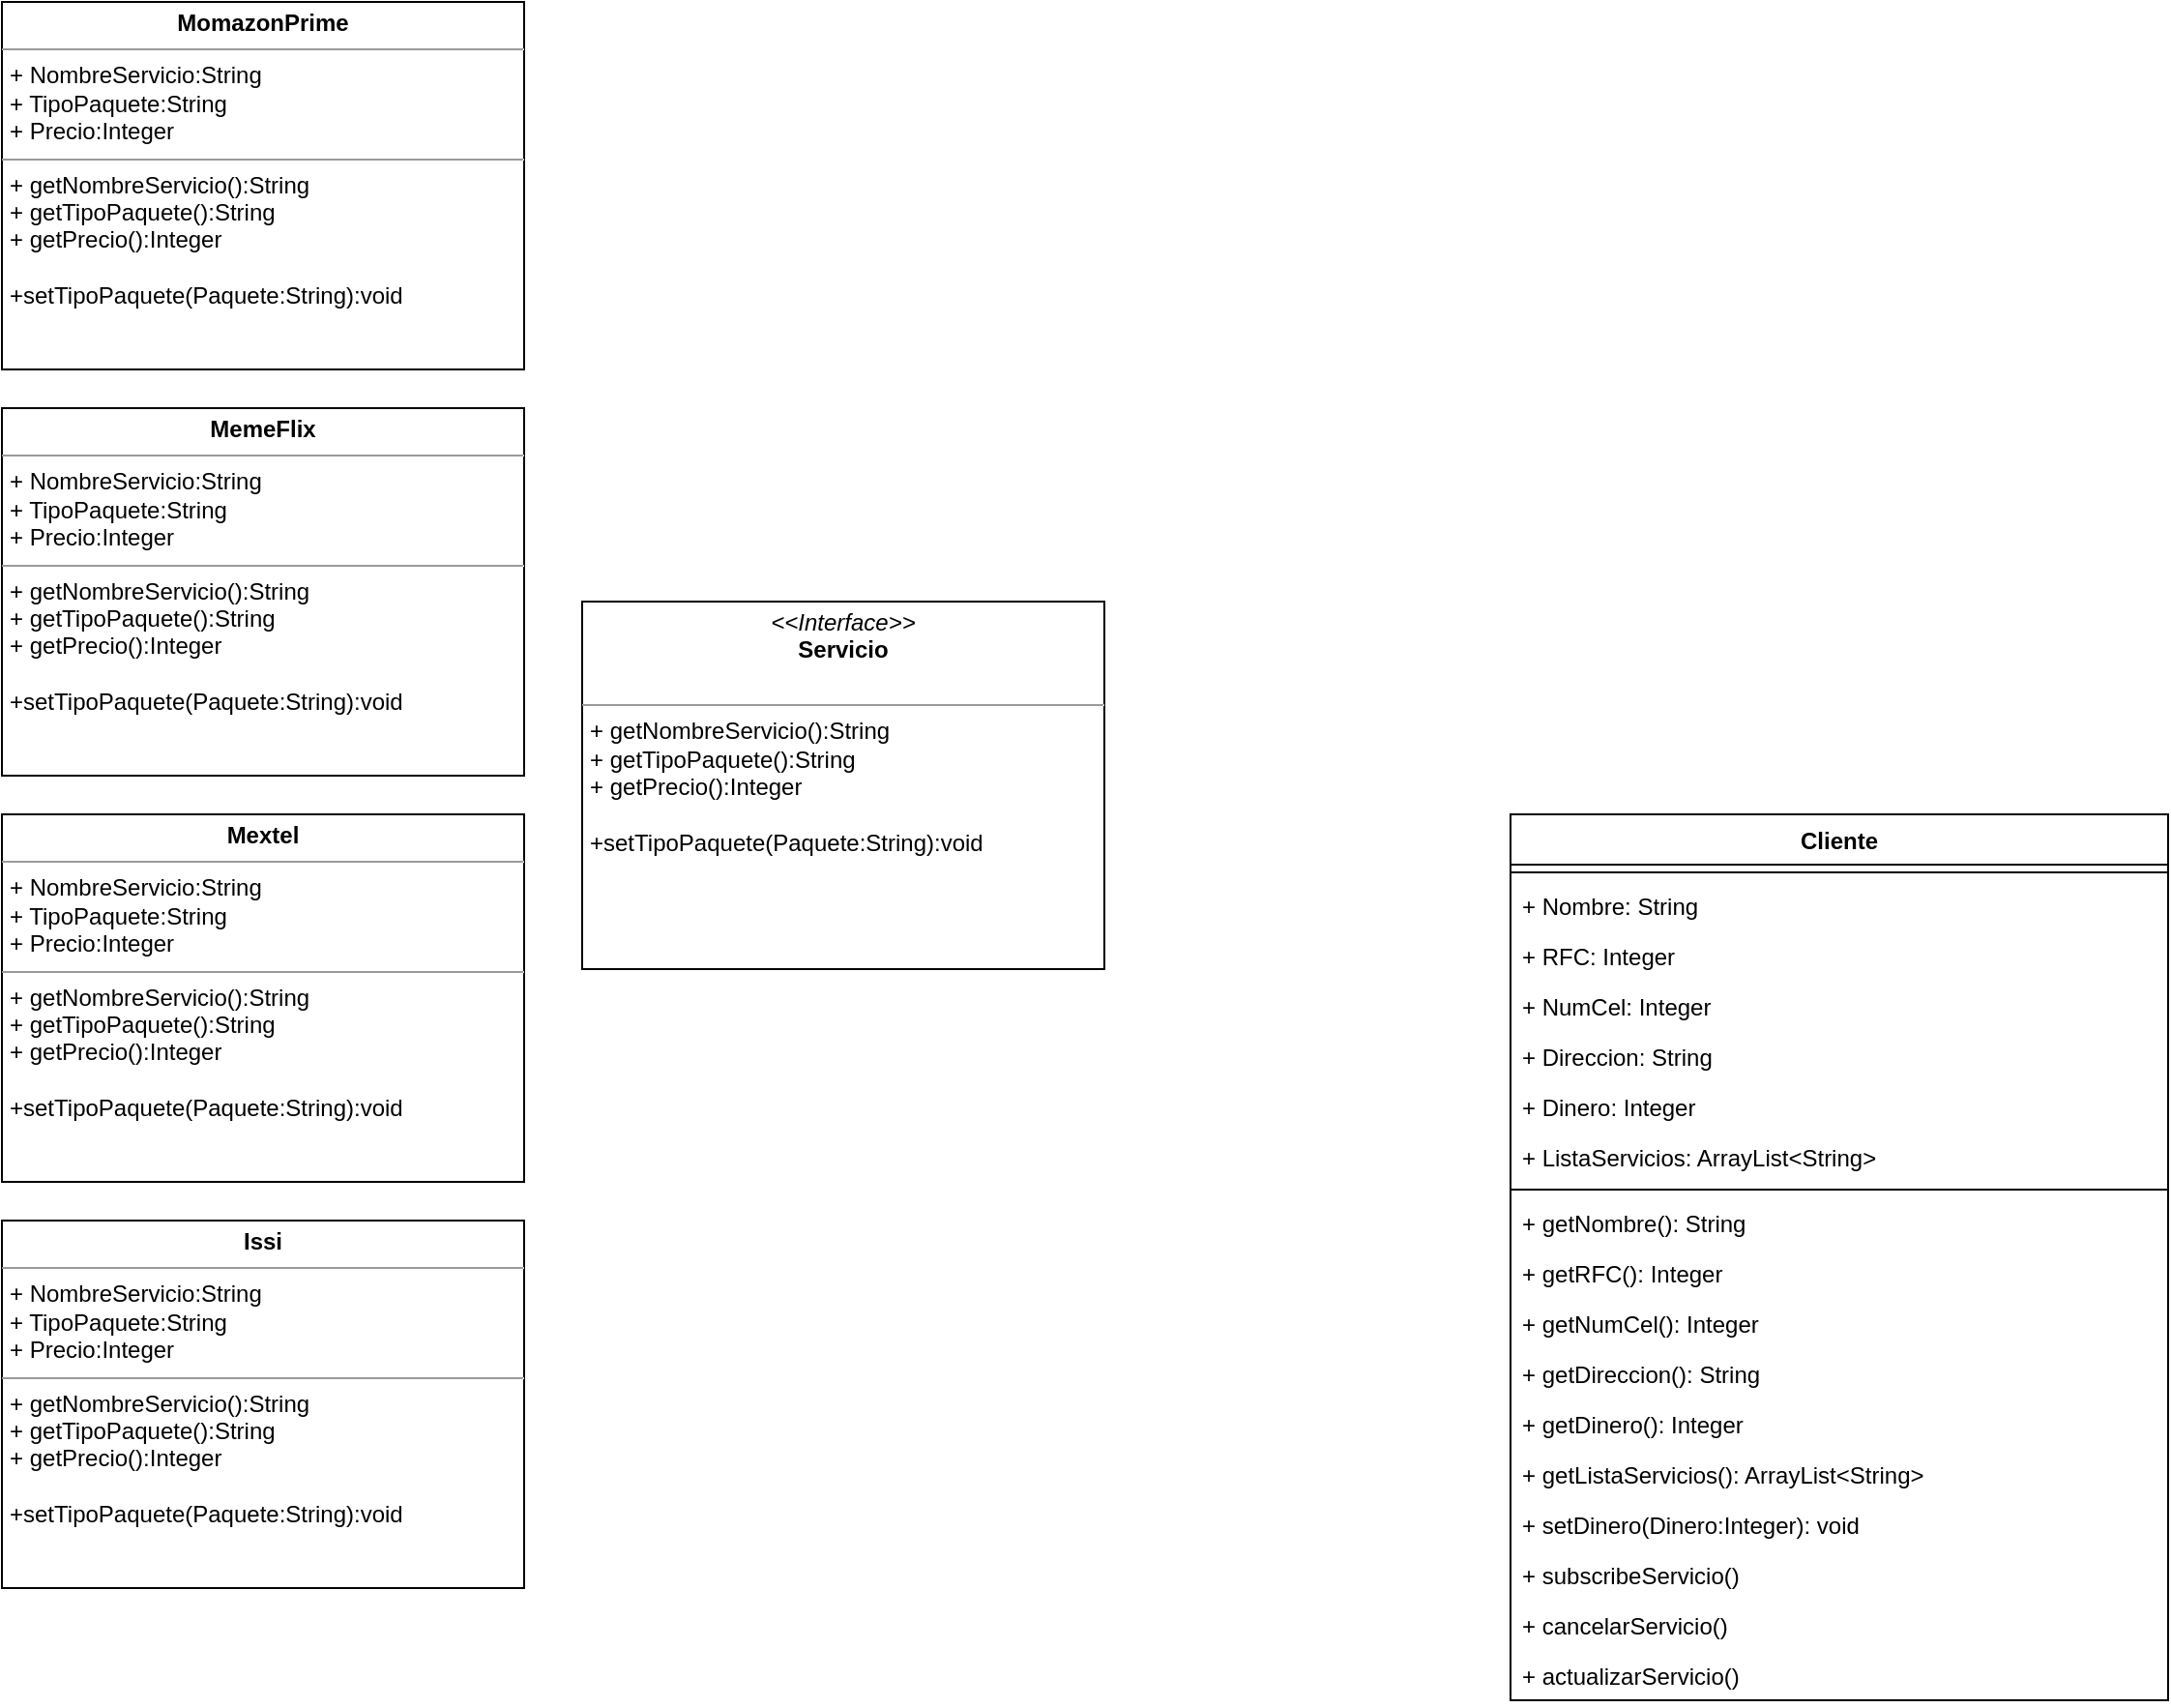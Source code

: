 <mxfile version="14.6.13" type="device"><diagram id="C5RBs43oDa-KdzZeNtuy" name="Page-1"><mxGraphModel dx="1104" dy="893" grid="1" gridSize="10" guides="1" tooltips="1" connect="1" arrows="1" fold="1" page="1" pageScale="1" pageWidth="1600" pageHeight="900" math="0" shadow="0"><root><mxCell id="WIyWlLk6GJQsqaUBKTNV-0"/><mxCell id="WIyWlLk6GJQsqaUBKTNV-1" parent="WIyWlLk6GJQsqaUBKTNV-0"/><mxCell id="UXCm-4X5yz27VtnA_vT_-14" value="&lt;p style=&quot;margin: 0px ; margin-top: 4px ; text-align: center&quot;&gt;&lt;i&gt;&amp;lt;&amp;lt;Interface&amp;gt;&amp;gt;&lt;/i&gt;&lt;br&gt;&lt;b&gt;Servicio&lt;/b&gt;&lt;/p&gt;&lt;p style=&quot;margin: 0px ; margin-left: 4px&quot;&gt;&lt;br&gt;&lt;/p&gt;&lt;hr size=&quot;1&quot;&gt;&lt;p style=&quot;margin: 0px ; margin-left: 4px&quot;&gt;+ getNombreServicio():String&lt;/p&gt;&lt;p style=&quot;margin: 0px ; margin-left: 4px&quot;&gt;+ getTipoPaquete():String&lt;/p&gt;&lt;p style=&quot;margin: 0px ; margin-left: 4px&quot;&gt;+ getPrecio():Integer&lt;/p&gt;&lt;p style=&quot;margin: 0px ; margin-left: 4px&quot;&gt;&lt;br&gt;&lt;/p&gt;&lt;p style=&quot;margin: 0px ; margin-left: 4px&quot;&gt;+setTipoPaquete(Paquete:String):void&lt;/p&gt;&lt;p style=&quot;margin: 0px ; margin-left: 4px&quot;&gt;&lt;br&gt;&lt;/p&gt;" style="verticalAlign=top;align=left;overflow=fill;fontSize=12;fontFamily=Helvetica;html=1;" vertex="1" parent="WIyWlLk6GJQsqaUBKTNV-1"><mxGeometry x="320" y="340" width="270" height="190" as="geometry"/></mxCell><mxCell id="UXCm-4X5yz27VtnA_vT_-15" value="Cliente" style="swimlane;fontStyle=1;align=center;verticalAlign=top;childLayout=stackLayout;horizontal=1;startSize=26;horizontalStack=0;resizeParent=1;resizeParentMax=0;resizeLast=0;collapsible=1;marginBottom=0;" vertex="1" parent="WIyWlLk6GJQsqaUBKTNV-1"><mxGeometry x="800" y="450" width="340" height="458" as="geometry"/></mxCell><mxCell id="UXCm-4X5yz27VtnA_vT_-17" value="" style="line;strokeWidth=1;fillColor=none;align=left;verticalAlign=middle;spacingTop=-1;spacingLeft=3;spacingRight=3;rotatable=0;labelPosition=right;points=[];portConstraint=eastwest;" vertex="1" parent="UXCm-4X5yz27VtnA_vT_-15"><mxGeometry y="26" width="340" height="8" as="geometry"/></mxCell><mxCell id="UXCm-4X5yz27VtnA_vT_-16" value="+ Nombre: String" style="text;strokeColor=none;fillColor=none;align=left;verticalAlign=top;spacingLeft=4;spacingRight=4;overflow=hidden;rotatable=0;points=[[0,0.5],[1,0.5]];portConstraint=eastwest;" vertex="1" parent="UXCm-4X5yz27VtnA_vT_-15"><mxGeometry y="34" width="340" height="26" as="geometry"/></mxCell><mxCell id="UXCm-4X5yz27VtnA_vT_-19" value="+ RFC: Integer" style="text;strokeColor=none;fillColor=none;align=left;verticalAlign=top;spacingLeft=4;spacingRight=4;overflow=hidden;rotatable=0;points=[[0,0.5],[1,0.5]];portConstraint=eastwest;" vertex="1" parent="UXCm-4X5yz27VtnA_vT_-15"><mxGeometry y="60" width="340" height="26" as="geometry"/></mxCell><mxCell id="UXCm-4X5yz27VtnA_vT_-20" value="+ NumCel: Integer" style="text;strokeColor=none;fillColor=none;align=left;verticalAlign=top;spacingLeft=4;spacingRight=4;overflow=hidden;rotatable=0;points=[[0,0.5],[1,0.5]];portConstraint=eastwest;" vertex="1" parent="UXCm-4X5yz27VtnA_vT_-15"><mxGeometry y="86" width="340" height="26" as="geometry"/></mxCell><mxCell id="UXCm-4X5yz27VtnA_vT_-21" value="+ Direccion: String" style="text;strokeColor=none;fillColor=none;align=left;verticalAlign=top;spacingLeft=4;spacingRight=4;overflow=hidden;rotatable=0;points=[[0,0.5],[1,0.5]];portConstraint=eastwest;" vertex="1" parent="UXCm-4X5yz27VtnA_vT_-15"><mxGeometry y="112" width="340" height="26" as="geometry"/></mxCell><mxCell id="UXCm-4X5yz27VtnA_vT_-22" value="+ Dinero: Integer" style="text;strokeColor=none;fillColor=none;align=left;verticalAlign=top;spacingLeft=4;spacingRight=4;overflow=hidden;rotatable=0;points=[[0,0.5],[1,0.5]];portConstraint=eastwest;" vertex="1" parent="UXCm-4X5yz27VtnA_vT_-15"><mxGeometry y="138" width="340" height="26" as="geometry"/></mxCell><mxCell id="UXCm-4X5yz27VtnA_vT_-23" value="+ ListaServicios: ArrayList&lt;String&gt;" style="text;strokeColor=none;fillColor=none;align=left;verticalAlign=top;spacingLeft=4;spacingRight=4;overflow=hidden;rotatable=0;points=[[0,0.5],[1,0.5]];portConstraint=eastwest;" vertex="1" parent="UXCm-4X5yz27VtnA_vT_-15"><mxGeometry y="164" width="340" height="26" as="geometry"/></mxCell><mxCell id="UXCm-4X5yz27VtnA_vT_-26" value="" style="line;strokeWidth=1;fillColor=none;align=left;verticalAlign=middle;spacingTop=-1;spacingLeft=3;spacingRight=3;rotatable=0;labelPosition=right;points=[];portConstraint=eastwest;" vertex="1" parent="UXCm-4X5yz27VtnA_vT_-15"><mxGeometry y="190" width="340" height="8" as="geometry"/></mxCell><mxCell id="UXCm-4X5yz27VtnA_vT_-18" value="+ getNombre(): String" style="text;strokeColor=none;fillColor=none;align=left;verticalAlign=top;spacingLeft=4;spacingRight=4;overflow=hidden;rotatable=0;points=[[0,0.5],[1,0.5]];portConstraint=eastwest;" vertex="1" parent="UXCm-4X5yz27VtnA_vT_-15"><mxGeometry y="198" width="340" height="26" as="geometry"/></mxCell><mxCell id="UXCm-4X5yz27VtnA_vT_-28" value="+ getRFC(): Integer" style="text;strokeColor=none;fillColor=none;align=left;verticalAlign=top;spacingLeft=4;spacingRight=4;overflow=hidden;rotatable=0;points=[[0,0.5],[1,0.5]];portConstraint=eastwest;" vertex="1" parent="UXCm-4X5yz27VtnA_vT_-15"><mxGeometry y="224" width="340" height="26" as="geometry"/></mxCell><mxCell id="UXCm-4X5yz27VtnA_vT_-29" value="+ getNumCel(): Integer" style="text;strokeColor=none;fillColor=none;align=left;verticalAlign=top;spacingLeft=4;spacingRight=4;overflow=hidden;rotatable=0;points=[[0,0.5],[1,0.5]];portConstraint=eastwest;" vertex="1" parent="UXCm-4X5yz27VtnA_vT_-15"><mxGeometry y="250" width="340" height="26" as="geometry"/></mxCell><mxCell id="UXCm-4X5yz27VtnA_vT_-30" value="+ getDireccion(): String" style="text;strokeColor=none;fillColor=none;align=left;verticalAlign=top;spacingLeft=4;spacingRight=4;overflow=hidden;rotatable=0;points=[[0,0.5],[1,0.5]];portConstraint=eastwest;" vertex="1" parent="UXCm-4X5yz27VtnA_vT_-15"><mxGeometry y="276" width="340" height="26" as="geometry"/></mxCell><mxCell id="UXCm-4X5yz27VtnA_vT_-31" value="+ getDinero(): Integer" style="text;strokeColor=none;fillColor=none;align=left;verticalAlign=top;spacingLeft=4;spacingRight=4;overflow=hidden;rotatable=0;points=[[0,0.5],[1,0.5]];portConstraint=eastwest;" vertex="1" parent="UXCm-4X5yz27VtnA_vT_-15"><mxGeometry y="302" width="340" height="26" as="geometry"/></mxCell><mxCell id="UXCm-4X5yz27VtnA_vT_-32" value="+ getListaServicios(): ArrayList&lt;String&gt;" style="text;strokeColor=none;fillColor=none;align=left;verticalAlign=top;spacingLeft=4;spacingRight=4;overflow=hidden;rotatable=0;points=[[0,0.5],[1,0.5]];portConstraint=eastwest;" vertex="1" parent="UXCm-4X5yz27VtnA_vT_-15"><mxGeometry y="328" width="340" height="26" as="geometry"/></mxCell><mxCell id="UXCm-4X5yz27VtnA_vT_-34" value="+ setDinero(Dinero:Integer): void" style="text;strokeColor=none;fillColor=none;align=left;verticalAlign=top;spacingLeft=4;spacingRight=4;overflow=hidden;rotatable=0;points=[[0,0.5],[1,0.5]];portConstraint=eastwest;" vertex="1" parent="UXCm-4X5yz27VtnA_vT_-15"><mxGeometry y="354" width="340" height="26" as="geometry"/></mxCell><mxCell id="UXCm-4X5yz27VtnA_vT_-39" value="+ subscribeServicio()" style="text;strokeColor=none;fillColor=none;align=left;verticalAlign=top;spacingLeft=4;spacingRight=4;overflow=hidden;rotatable=0;points=[[0,0.5],[1,0.5]];portConstraint=eastwest;" vertex="1" parent="UXCm-4X5yz27VtnA_vT_-15"><mxGeometry y="380" width="340" height="26" as="geometry"/></mxCell><mxCell id="UXCm-4X5yz27VtnA_vT_-40" value="+ cancelarServicio()" style="text;strokeColor=none;fillColor=none;align=left;verticalAlign=top;spacingLeft=4;spacingRight=4;overflow=hidden;rotatable=0;points=[[0,0.5],[1,0.5]];portConstraint=eastwest;" vertex="1" parent="UXCm-4X5yz27VtnA_vT_-15"><mxGeometry y="406" width="340" height="26" as="geometry"/></mxCell><mxCell id="UXCm-4X5yz27VtnA_vT_-41" value="+ actualizarServicio()" style="text;strokeColor=none;fillColor=none;align=left;verticalAlign=top;spacingLeft=4;spacingRight=4;overflow=hidden;rotatable=0;points=[[0,0.5],[1,0.5]];portConstraint=eastwest;" vertex="1" parent="UXCm-4X5yz27VtnA_vT_-15"><mxGeometry y="432" width="340" height="26" as="geometry"/></mxCell><mxCell id="UXCm-4X5yz27VtnA_vT_-46" value="&lt;p style=&quot;margin: 0px ; margin-top: 4px ; text-align: center&quot;&gt;&lt;b&gt;MomazonPrime&lt;/b&gt;&lt;/p&gt;&lt;hr size=&quot;1&quot;&gt;&lt;p style=&quot;margin: 0px ; margin-left: 4px&quot;&gt;+ NombreServicio:String&lt;br&gt;&lt;/p&gt;&lt;p style=&quot;margin: 0px ; margin-left: 4px&quot;&gt;+ TipoPaquete:String&lt;/p&gt;&lt;p style=&quot;margin: 0px ; margin-left: 4px&quot;&gt;+ Precio:Integer&lt;/p&gt;&lt;hr size=&quot;1&quot;&gt;&lt;p style=&quot;margin: 0px ; margin-left: 4px&quot;&gt;+ getNombreServicio():String&lt;/p&gt;&lt;p style=&quot;margin: 0px ; margin-left: 4px&quot;&gt;+ getTipoPaquete():String&lt;/p&gt;&lt;p style=&quot;margin: 0px ; margin-left: 4px&quot;&gt;+ getPrecio():Integer&lt;/p&gt;&lt;p style=&quot;margin: 0px ; margin-left: 4px&quot;&gt;&lt;br&gt;&lt;/p&gt;&lt;p style=&quot;margin: 0px ; margin-left: 4px&quot;&gt;+setTipoPaquete(Paquete:String):void&lt;/p&gt;&lt;p style=&quot;margin: 0px ; margin-left: 4px&quot;&gt;&lt;br&gt;&lt;/p&gt;" style="verticalAlign=top;align=left;overflow=fill;fontSize=12;fontFamily=Helvetica;html=1;" vertex="1" parent="WIyWlLk6GJQsqaUBKTNV-1"><mxGeometry x="20" y="30" width="270" height="190" as="geometry"/></mxCell><mxCell id="UXCm-4X5yz27VtnA_vT_-47" value="&lt;p style=&quot;margin: 0px ; margin-top: 4px ; text-align: center&quot;&gt;&lt;b&gt;MemeFlix&lt;/b&gt;&lt;/p&gt;&lt;hr size=&quot;1&quot;&gt;&lt;p style=&quot;margin: 0px ; margin-left: 4px&quot;&gt;+ NombreServicio:String&lt;br&gt;&lt;/p&gt;&lt;p style=&quot;margin: 0px ; margin-left: 4px&quot;&gt;+ TipoPaquete:String&lt;/p&gt;&lt;p style=&quot;margin: 0px ; margin-left: 4px&quot;&gt;+ Precio:Integer&lt;/p&gt;&lt;hr size=&quot;1&quot;&gt;&lt;p style=&quot;margin: 0px ; margin-left: 4px&quot;&gt;+ getNombreServicio():String&lt;/p&gt;&lt;p style=&quot;margin: 0px ; margin-left: 4px&quot;&gt;+ getTipoPaquete():String&lt;/p&gt;&lt;p style=&quot;margin: 0px ; margin-left: 4px&quot;&gt;+ getPrecio():Integer&lt;/p&gt;&lt;p style=&quot;margin: 0px ; margin-left: 4px&quot;&gt;&lt;br&gt;&lt;/p&gt;&lt;p style=&quot;margin: 0px ; margin-left: 4px&quot;&gt;+setTipoPaquete(Paquete:String):void&lt;/p&gt;&lt;p style=&quot;margin: 0px ; margin-left: 4px&quot;&gt;&lt;br&gt;&lt;/p&gt;" style="verticalAlign=top;align=left;overflow=fill;fontSize=12;fontFamily=Helvetica;html=1;" vertex="1" parent="WIyWlLk6GJQsqaUBKTNV-1"><mxGeometry x="20" y="240" width="270" height="190" as="geometry"/></mxCell><mxCell id="UXCm-4X5yz27VtnA_vT_-48" value="&lt;p style=&quot;margin: 0px ; margin-top: 4px ; text-align: center&quot;&gt;&lt;b&gt;Mextel&lt;/b&gt;&lt;/p&gt;&lt;hr size=&quot;1&quot;&gt;&lt;p style=&quot;margin: 0px ; margin-left: 4px&quot;&gt;+ NombreServicio:String&lt;br&gt;&lt;/p&gt;&lt;p style=&quot;margin: 0px ; margin-left: 4px&quot;&gt;+ TipoPaquete:String&lt;/p&gt;&lt;p style=&quot;margin: 0px ; margin-left: 4px&quot;&gt;+ Precio:Integer&lt;/p&gt;&lt;hr size=&quot;1&quot;&gt;&lt;p style=&quot;margin: 0px ; margin-left: 4px&quot;&gt;+ getNombreServicio():String&lt;/p&gt;&lt;p style=&quot;margin: 0px ; margin-left: 4px&quot;&gt;+ getTipoPaquete():String&lt;/p&gt;&lt;p style=&quot;margin: 0px ; margin-left: 4px&quot;&gt;+ getPrecio():Integer&lt;/p&gt;&lt;p style=&quot;margin: 0px ; margin-left: 4px&quot;&gt;&lt;br&gt;&lt;/p&gt;&lt;p style=&quot;margin: 0px ; margin-left: 4px&quot;&gt;+setTipoPaquete(Paquete:String):void&lt;/p&gt;&lt;p style=&quot;margin: 0px ; margin-left: 4px&quot;&gt;&lt;br&gt;&lt;/p&gt;" style="verticalAlign=top;align=left;overflow=fill;fontSize=12;fontFamily=Helvetica;html=1;" vertex="1" parent="WIyWlLk6GJQsqaUBKTNV-1"><mxGeometry x="20" y="450" width="270" height="190" as="geometry"/></mxCell><mxCell id="UXCm-4X5yz27VtnA_vT_-49" value="&lt;p style=&quot;margin: 0px ; margin-top: 4px ; text-align: center&quot;&gt;&lt;b&gt;Issi&lt;/b&gt;&lt;/p&gt;&lt;hr size=&quot;1&quot;&gt;&lt;p style=&quot;margin: 0px ; margin-left: 4px&quot;&gt;+ NombreServicio:String&lt;br&gt;&lt;/p&gt;&lt;p style=&quot;margin: 0px ; margin-left: 4px&quot;&gt;+ TipoPaquete:String&lt;/p&gt;&lt;p style=&quot;margin: 0px ; margin-left: 4px&quot;&gt;+ Precio:Integer&lt;/p&gt;&lt;hr size=&quot;1&quot;&gt;&lt;p style=&quot;margin: 0px ; margin-left: 4px&quot;&gt;+ getNombreServicio():String&lt;/p&gt;&lt;p style=&quot;margin: 0px ; margin-left: 4px&quot;&gt;+ getTipoPaquete():String&lt;/p&gt;&lt;p style=&quot;margin: 0px ; margin-left: 4px&quot;&gt;+ getPrecio():Integer&lt;/p&gt;&lt;p style=&quot;margin: 0px ; margin-left: 4px&quot;&gt;&lt;br&gt;&lt;/p&gt;&lt;p style=&quot;margin: 0px ; margin-left: 4px&quot;&gt;+setTipoPaquete(Paquete:String):void&lt;/p&gt;&lt;p style=&quot;margin: 0px ; margin-left: 4px&quot;&gt;&lt;br&gt;&lt;/p&gt;" style="verticalAlign=top;align=left;overflow=fill;fontSize=12;fontFamily=Helvetica;html=1;" vertex="1" parent="WIyWlLk6GJQsqaUBKTNV-1"><mxGeometry x="20" y="660" width="270" height="190" as="geometry"/></mxCell></root></mxGraphModel></diagram></mxfile>